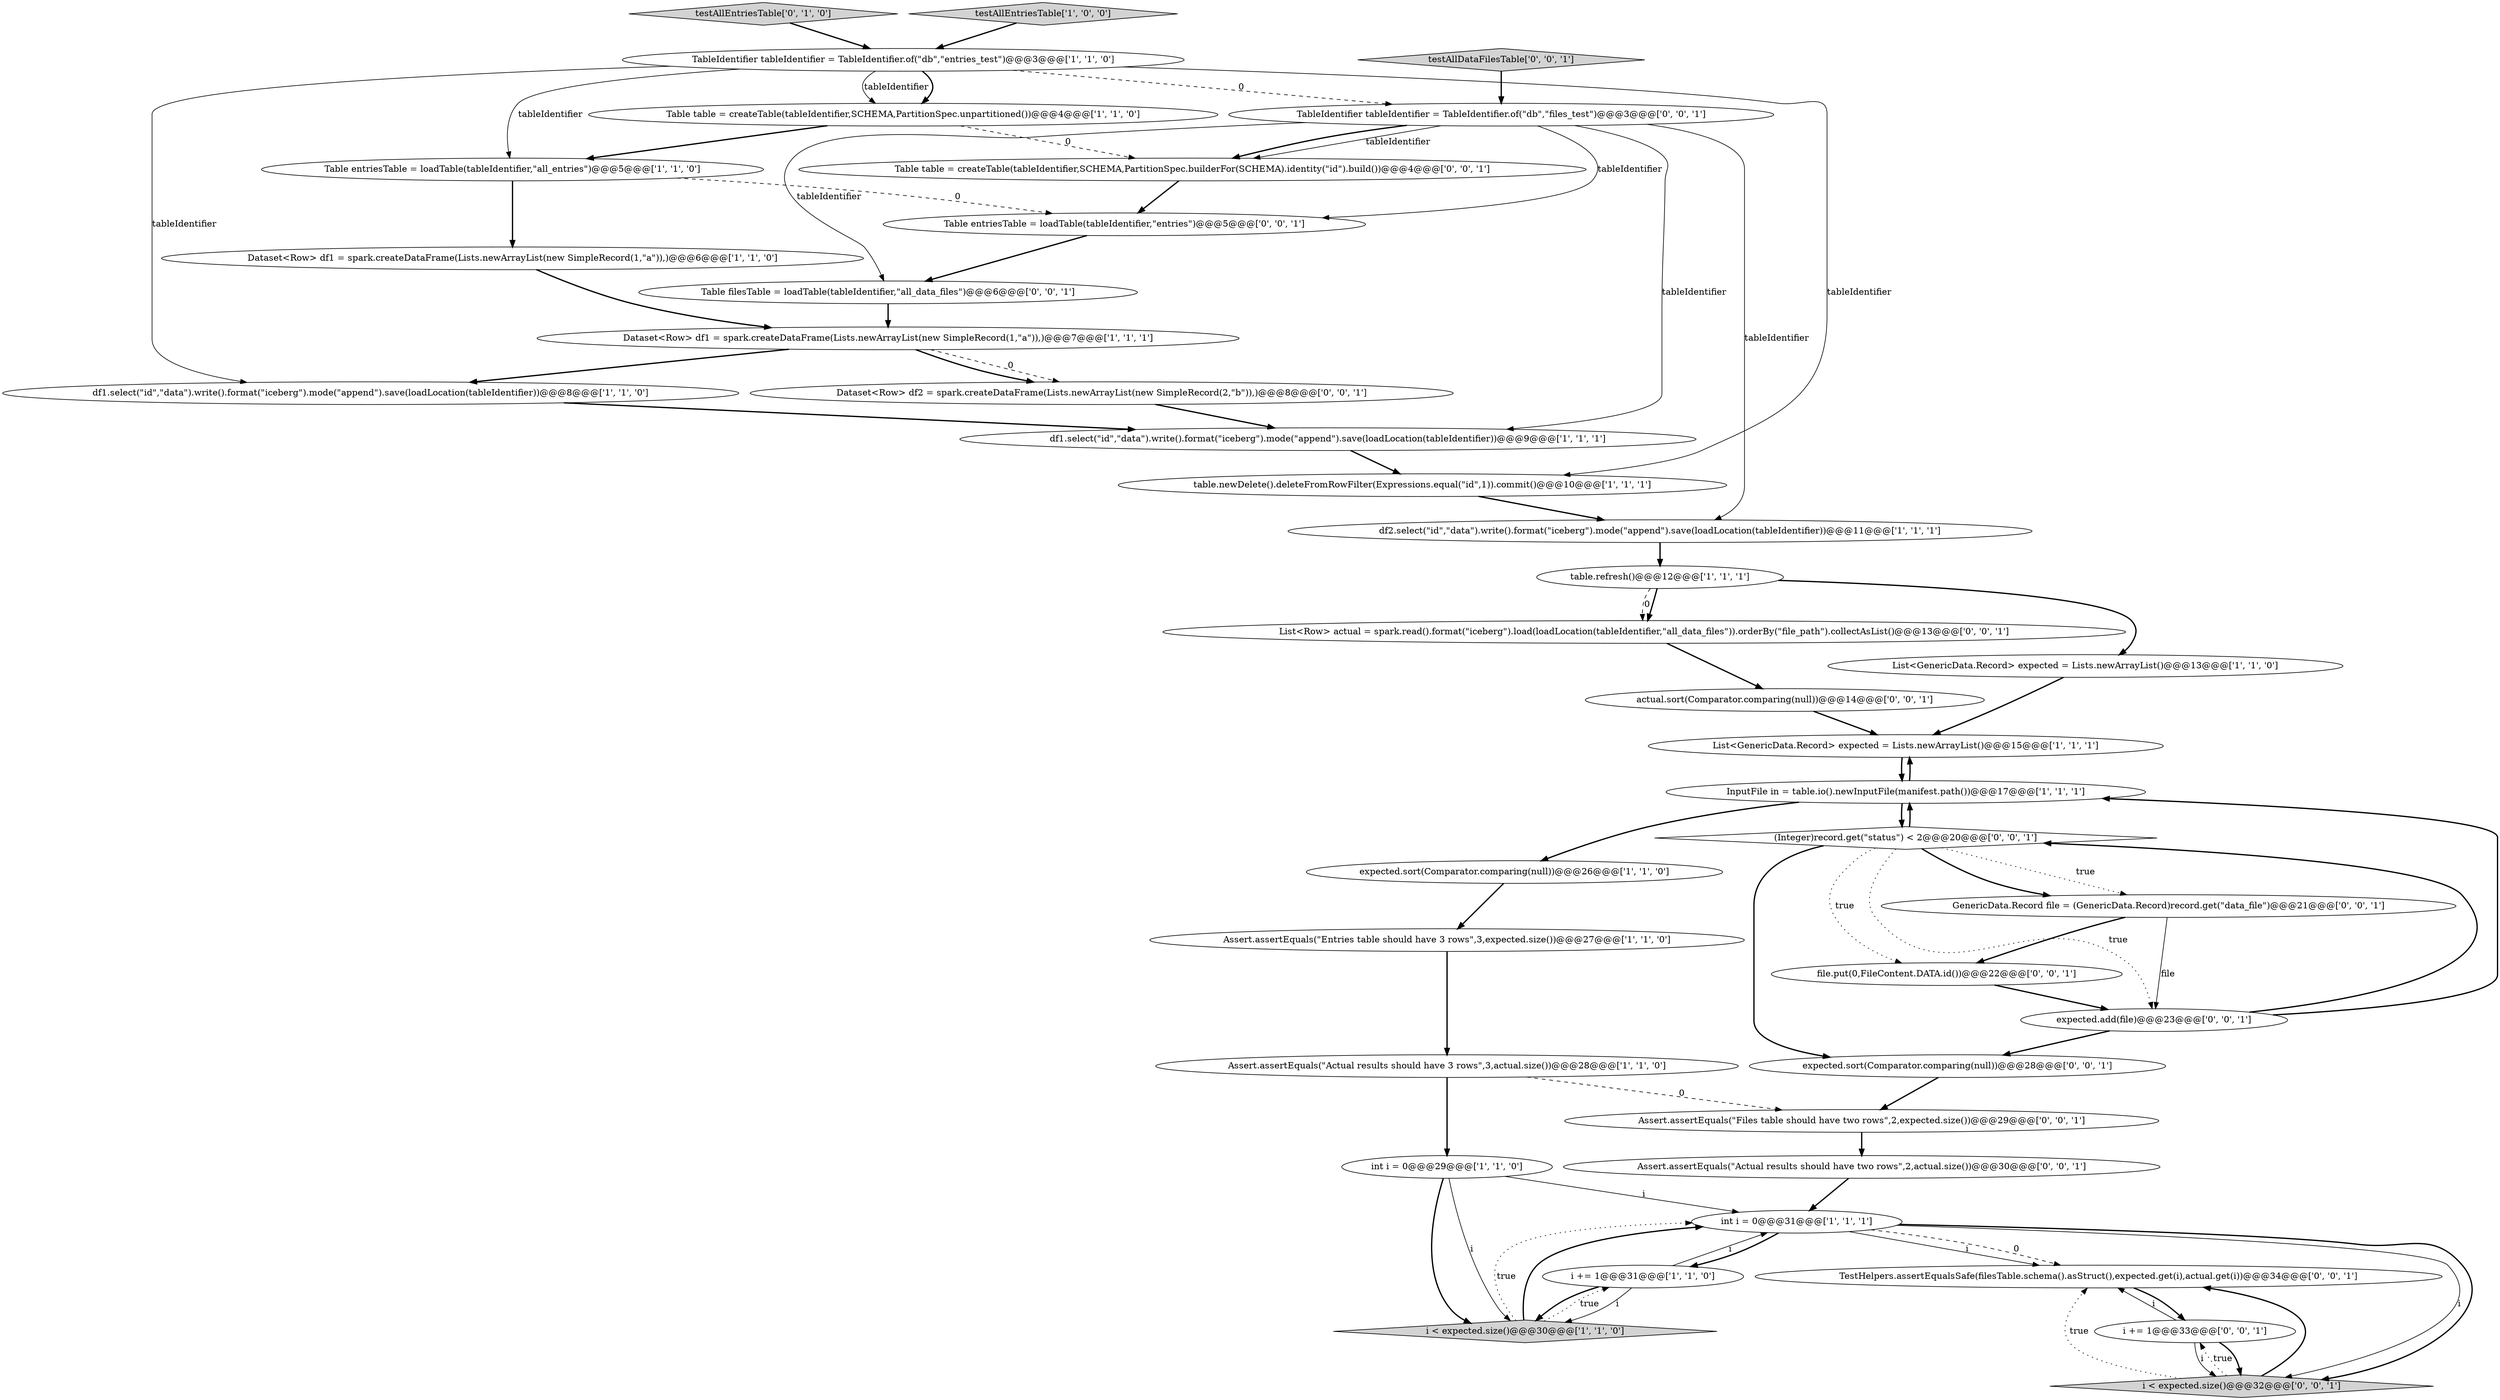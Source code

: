 digraph {
25 [style = filled, label = "Dataset<Row> df2 = spark.createDataFrame(Lists.newArrayList(new SimpleRecord(2,\"b\")),)@@@8@@@['0', '0', '1']", fillcolor = white, shape = ellipse image = "AAA0AAABBB3BBB"];
37 [style = filled, label = "Table filesTable = loadTable(tableIdentifier,\"all_data_files\")@@@6@@@['0', '0', '1']", fillcolor = white, shape = ellipse image = "AAA0AAABBB3BBB"];
19 [style = filled, label = "table.newDelete().deleteFromRowFilter(Expressions.equal(\"id\",1)).commit()@@@10@@@['1', '1', '1']", fillcolor = white, shape = ellipse image = "AAA0AAABBB1BBB"];
22 [style = filled, label = "Table entriesTable = loadTable(tableIdentifier,\"entries\")@@@5@@@['0', '0', '1']", fillcolor = white, shape = ellipse image = "AAA0AAABBB3BBB"];
20 [style = filled, label = "InputFile in = table.io().newInputFile(manifest.path())@@@17@@@['1', '1', '1']", fillcolor = white, shape = ellipse image = "AAA0AAABBB1BBB"];
26 [style = filled, label = "file.put(0,FileContent.DATA.id())@@@22@@@['0', '0', '1']", fillcolor = white, shape = ellipse image = "AAA0AAABBB3BBB"];
21 [style = filled, label = "testAllEntriesTable['0', '1', '0']", fillcolor = lightgray, shape = diamond image = "AAA0AAABBB2BBB"];
23 [style = filled, label = "i += 1@@@33@@@['0', '0', '1']", fillcolor = white, shape = ellipse image = "AAA0AAABBB3BBB"];
28 [style = filled, label = "Assert.assertEquals(\"Actual results should have two rows\",2,actual.size())@@@30@@@['0', '0', '1']", fillcolor = white, shape = ellipse image = "AAA0AAABBB3BBB"];
27 [style = filled, label = "(Integer)record.get(\"status\") < 2@@@20@@@['0', '0', '1']", fillcolor = white, shape = diamond image = "AAA0AAABBB3BBB"];
34 [style = filled, label = "Assert.assertEquals(\"Files table should have two rows\",2,expected.size())@@@29@@@['0', '0', '1']", fillcolor = white, shape = ellipse image = "AAA0AAABBB3BBB"];
32 [style = filled, label = "actual.sort(Comparator.comparing(null))@@@14@@@['0', '0', '1']", fillcolor = white, shape = ellipse image = "AAA0AAABBB3BBB"];
29 [style = filled, label = "List<Row> actual = spark.read().format(\"iceberg\").load(loadLocation(tableIdentifier,\"all_data_files\")).orderBy(\"file_path\").collectAsList()@@@13@@@['0', '0', '1']", fillcolor = white, shape = ellipse image = "AAA0AAABBB3BBB"];
30 [style = filled, label = "TestHelpers.assertEqualsSafe(filesTable.schema().asStruct(),expected.get(i),actual.get(i))@@@34@@@['0', '0', '1']", fillcolor = white, shape = ellipse image = "AAA0AAABBB3BBB"];
12 [style = filled, label = "int i = 0@@@31@@@['1', '1', '1']", fillcolor = white, shape = ellipse image = "AAA0AAABBB1BBB"];
1 [style = filled, label = "df1.select(\"id\",\"data\").write().format(\"iceberg\").mode(\"append\").save(loadLocation(tableIdentifier))@@@9@@@['1', '1', '1']", fillcolor = white, shape = ellipse image = "AAA0AAABBB1BBB"];
2 [style = filled, label = "df2.select(\"id\",\"data\").write().format(\"iceberg\").mode(\"append\").save(loadLocation(tableIdentifier))@@@11@@@['1', '1', '1']", fillcolor = white, shape = ellipse image = "AAA0AAABBB1BBB"];
3 [style = filled, label = "table.refresh()@@@12@@@['1', '1', '1']", fillcolor = white, shape = ellipse image = "AAA0AAABBB1BBB"];
38 [style = filled, label = "i < expected.size()@@@32@@@['0', '0', '1']", fillcolor = lightgray, shape = diamond image = "AAA0AAABBB3BBB"];
35 [style = filled, label = "testAllDataFilesTable['0', '0', '1']", fillcolor = lightgray, shape = diamond image = "AAA0AAABBB3BBB"];
18 [style = filled, label = "i < expected.size()@@@30@@@['1', '1', '0']", fillcolor = lightgray, shape = diamond image = "AAA0AAABBB1BBB"];
14 [style = filled, label = "Table entriesTable = loadTable(tableIdentifier,\"all_entries\")@@@5@@@['1', '1', '0']", fillcolor = white, shape = ellipse image = "AAA0AAABBB1BBB"];
6 [style = filled, label = "i += 1@@@31@@@['1', '1', '0']", fillcolor = white, shape = ellipse image = "AAA0AAABBB1BBB"];
10 [style = filled, label = "List<GenericData.Record> expected = Lists.newArrayList()@@@13@@@['1', '1', '0']", fillcolor = white, shape = ellipse image = "AAA0AAABBB1BBB"];
36 [style = filled, label = "TableIdentifier tableIdentifier = TableIdentifier.of(\"db\",\"files_test\")@@@3@@@['0', '0', '1']", fillcolor = white, shape = ellipse image = "AAA0AAABBB3BBB"];
11 [style = filled, label = "int i = 0@@@29@@@['1', '1', '0']", fillcolor = white, shape = ellipse image = "AAA0AAABBB1BBB"];
5 [style = filled, label = "List<GenericData.Record> expected = Lists.newArrayList()@@@15@@@['1', '1', '1']", fillcolor = white, shape = ellipse image = "AAA0AAABBB1BBB"];
9 [style = filled, label = "expected.sort(Comparator.comparing(null))@@@26@@@['1', '1', '0']", fillcolor = white, shape = ellipse image = "AAA0AAABBB1BBB"];
13 [style = filled, label = "Table table = createTable(tableIdentifier,SCHEMA,PartitionSpec.unpartitioned())@@@4@@@['1', '1', '0']", fillcolor = white, shape = ellipse image = "AAA0AAABBB1BBB"];
15 [style = filled, label = "df1.select(\"id\",\"data\").write().format(\"iceberg\").mode(\"append\").save(loadLocation(tableIdentifier))@@@8@@@['1', '1', '0']", fillcolor = white, shape = ellipse image = "AAA0AAABBB1BBB"];
0 [style = filled, label = "TableIdentifier tableIdentifier = TableIdentifier.of(\"db\",\"entries_test\")@@@3@@@['1', '1', '0']", fillcolor = white, shape = ellipse image = "AAA0AAABBB1BBB"];
17 [style = filled, label = "Assert.assertEquals(\"Actual results should have 3 rows\",3,actual.size())@@@28@@@['1', '1', '0']", fillcolor = white, shape = ellipse image = "AAA0AAABBB1BBB"];
31 [style = filled, label = "Table table = createTable(tableIdentifier,SCHEMA,PartitionSpec.builderFor(SCHEMA).identity(\"id\").build())@@@4@@@['0', '0', '1']", fillcolor = white, shape = ellipse image = "AAA0AAABBB3BBB"];
24 [style = filled, label = "GenericData.Record file = (GenericData.Record)record.get(\"data_file\")@@@21@@@['0', '0', '1']", fillcolor = white, shape = ellipse image = "AAA0AAABBB3BBB"];
33 [style = filled, label = "expected.sort(Comparator.comparing(null))@@@28@@@['0', '0', '1']", fillcolor = white, shape = ellipse image = "AAA0AAABBB3BBB"];
39 [style = filled, label = "expected.add(file)@@@23@@@['0', '0', '1']", fillcolor = white, shape = ellipse image = "AAA0AAABBB3BBB"];
7 [style = filled, label = "Dataset<Row> df1 = spark.createDataFrame(Lists.newArrayList(new SimpleRecord(1,\"a\")),)@@@7@@@['1', '1', '1']", fillcolor = white, shape = ellipse image = "AAA0AAABBB1BBB"];
8 [style = filled, label = "Dataset<Row> df1 = spark.createDataFrame(Lists.newArrayList(new SimpleRecord(1,\"a\")),)@@@6@@@['1', '1', '0']", fillcolor = white, shape = ellipse image = "AAA0AAABBB1BBB"];
16 [style = filled, label = "Assert.assertEquals(\"Entries table should have 3 rows\",3,expected.size())@@@27@@@['1', '1', '0']", fillcolor = white, shape = ellipse image = "AAA0AAABBB1BBB"];
4 [style = filled, label = "testAllEntriesTable['1', '0', '0']", fillcolor = lightgray, shape = diamond image = "AAA0AAABBB1BBB"];
12->38 [style = solid, label="i"];
3->29 [style = bold, label=""];
37->7 [style = bold, label=""];
3->10 [style = bold, label=""];
20->27 [style = bold, label=""];
12->30 [style = solid, label="i"];
6->18 [style = bold, label=""];
39->33 [style = bold, label=""];
27->33 [style = bold, label=""];
15->1 [style = bold, label=""];
28->12 [style = bold, label=""];
34->28 [style = bold, label=""];
39->20 [style = bold, label=""];
23->30 [style = solid, label="i"];
32->5 [style = bold, label=""];
27->39 [style = dotted, label="true"];
3->29 [style = dashed, label="0"];
0->36 [style = dashed, label="0"];
9->16 [style = bold, label=""];
20->5 [style = bold, label=""];
36->22 [style = solid, label="tableIdentifier"];
6->12 [style = solid, label="i"];
38->23 [style = dotted, label="true"];
36->31 [style = solid, label="tableIdentifier"];
39->27 [style = bold, label=""];
31->22 [style = bold, label=""];
36->37 [style = solid, label="tableIdentifier"];
33->34 [style = bold, label=""];
11->18 [style = bold, label=""];
27->24 [style = dotted, label="true"];
36->1 [style = solid, label="tableIdentifier"];
38->30 [style = dotted, label="true"];
0->14 [style = solid, label="tableIdentifier"];
13->31 [style = dashed, label="0"];
0->19 [style = solid, label="tableIdentifier"];
0->13 [style = bold, label=""];
27->26 [style = dotted, label="true"];
27->20 [style = bold, label=""];
12->38 [style = bold, label=""];
18->12 [style = dotted, label="true"];
11->12 [style = solid, label="i"];
24->39 [style = solid, label="file"];
25->1 [style = bold, label=""];
7->25 [style = dashed, label="0"];
2->3 [style = bold, label=""];
38->30 [style = bold, label=""];
6->18 [style = solid, label="i"];
18->6 [style = dotted, label="true"];
27->24 [style = bold, label=""];
29->32 [style = bold, label=""];
36->31 [style = bold, label=""];
0->13 [style = solid, label="tableIdentifier"];
30->23 [style = bold, label=""];
5->20 [style = bold, label=""];
14->8 [style = bold, label=""];
7->25 [style = bold, label=""];
35->36 [style = bold, label=""];
14->22 [style = dashed, label="0"];
11->18 [style = solid, label="i"];
1->19 [style = bold, label=""];
17->11 [style = bold, label=""];
23->38 [style = bold, label=""];
0->15 [style = solid, label="tableIdentifier"];
8->7 [style = bold, label=""];
7->15 [style = bold, label=""];
16->17 [style = bold, label=""];
19->2 [style = bold, label=""];
23->38 [style = solid, label="i"];
36->2 [style = solid, label="tableIdentifier"];
20->9 [style = bold, label=""];
18->12 [style = bold, label=""];
17->34 [style = dashed, label="0"];
13->14 [style = bold, label=""];
21->0 [style = bold, label=""];
24->26 [style = bold, label=""];
10->5 [style = bold, label=""];
4->0 [style = bold, label=""];
12->6 [style = bold, label=""];
26->39 [style = bold, label=""];
22->37 [style = bold, label=""];
12->30 [style = dashed, label="0"];
}
